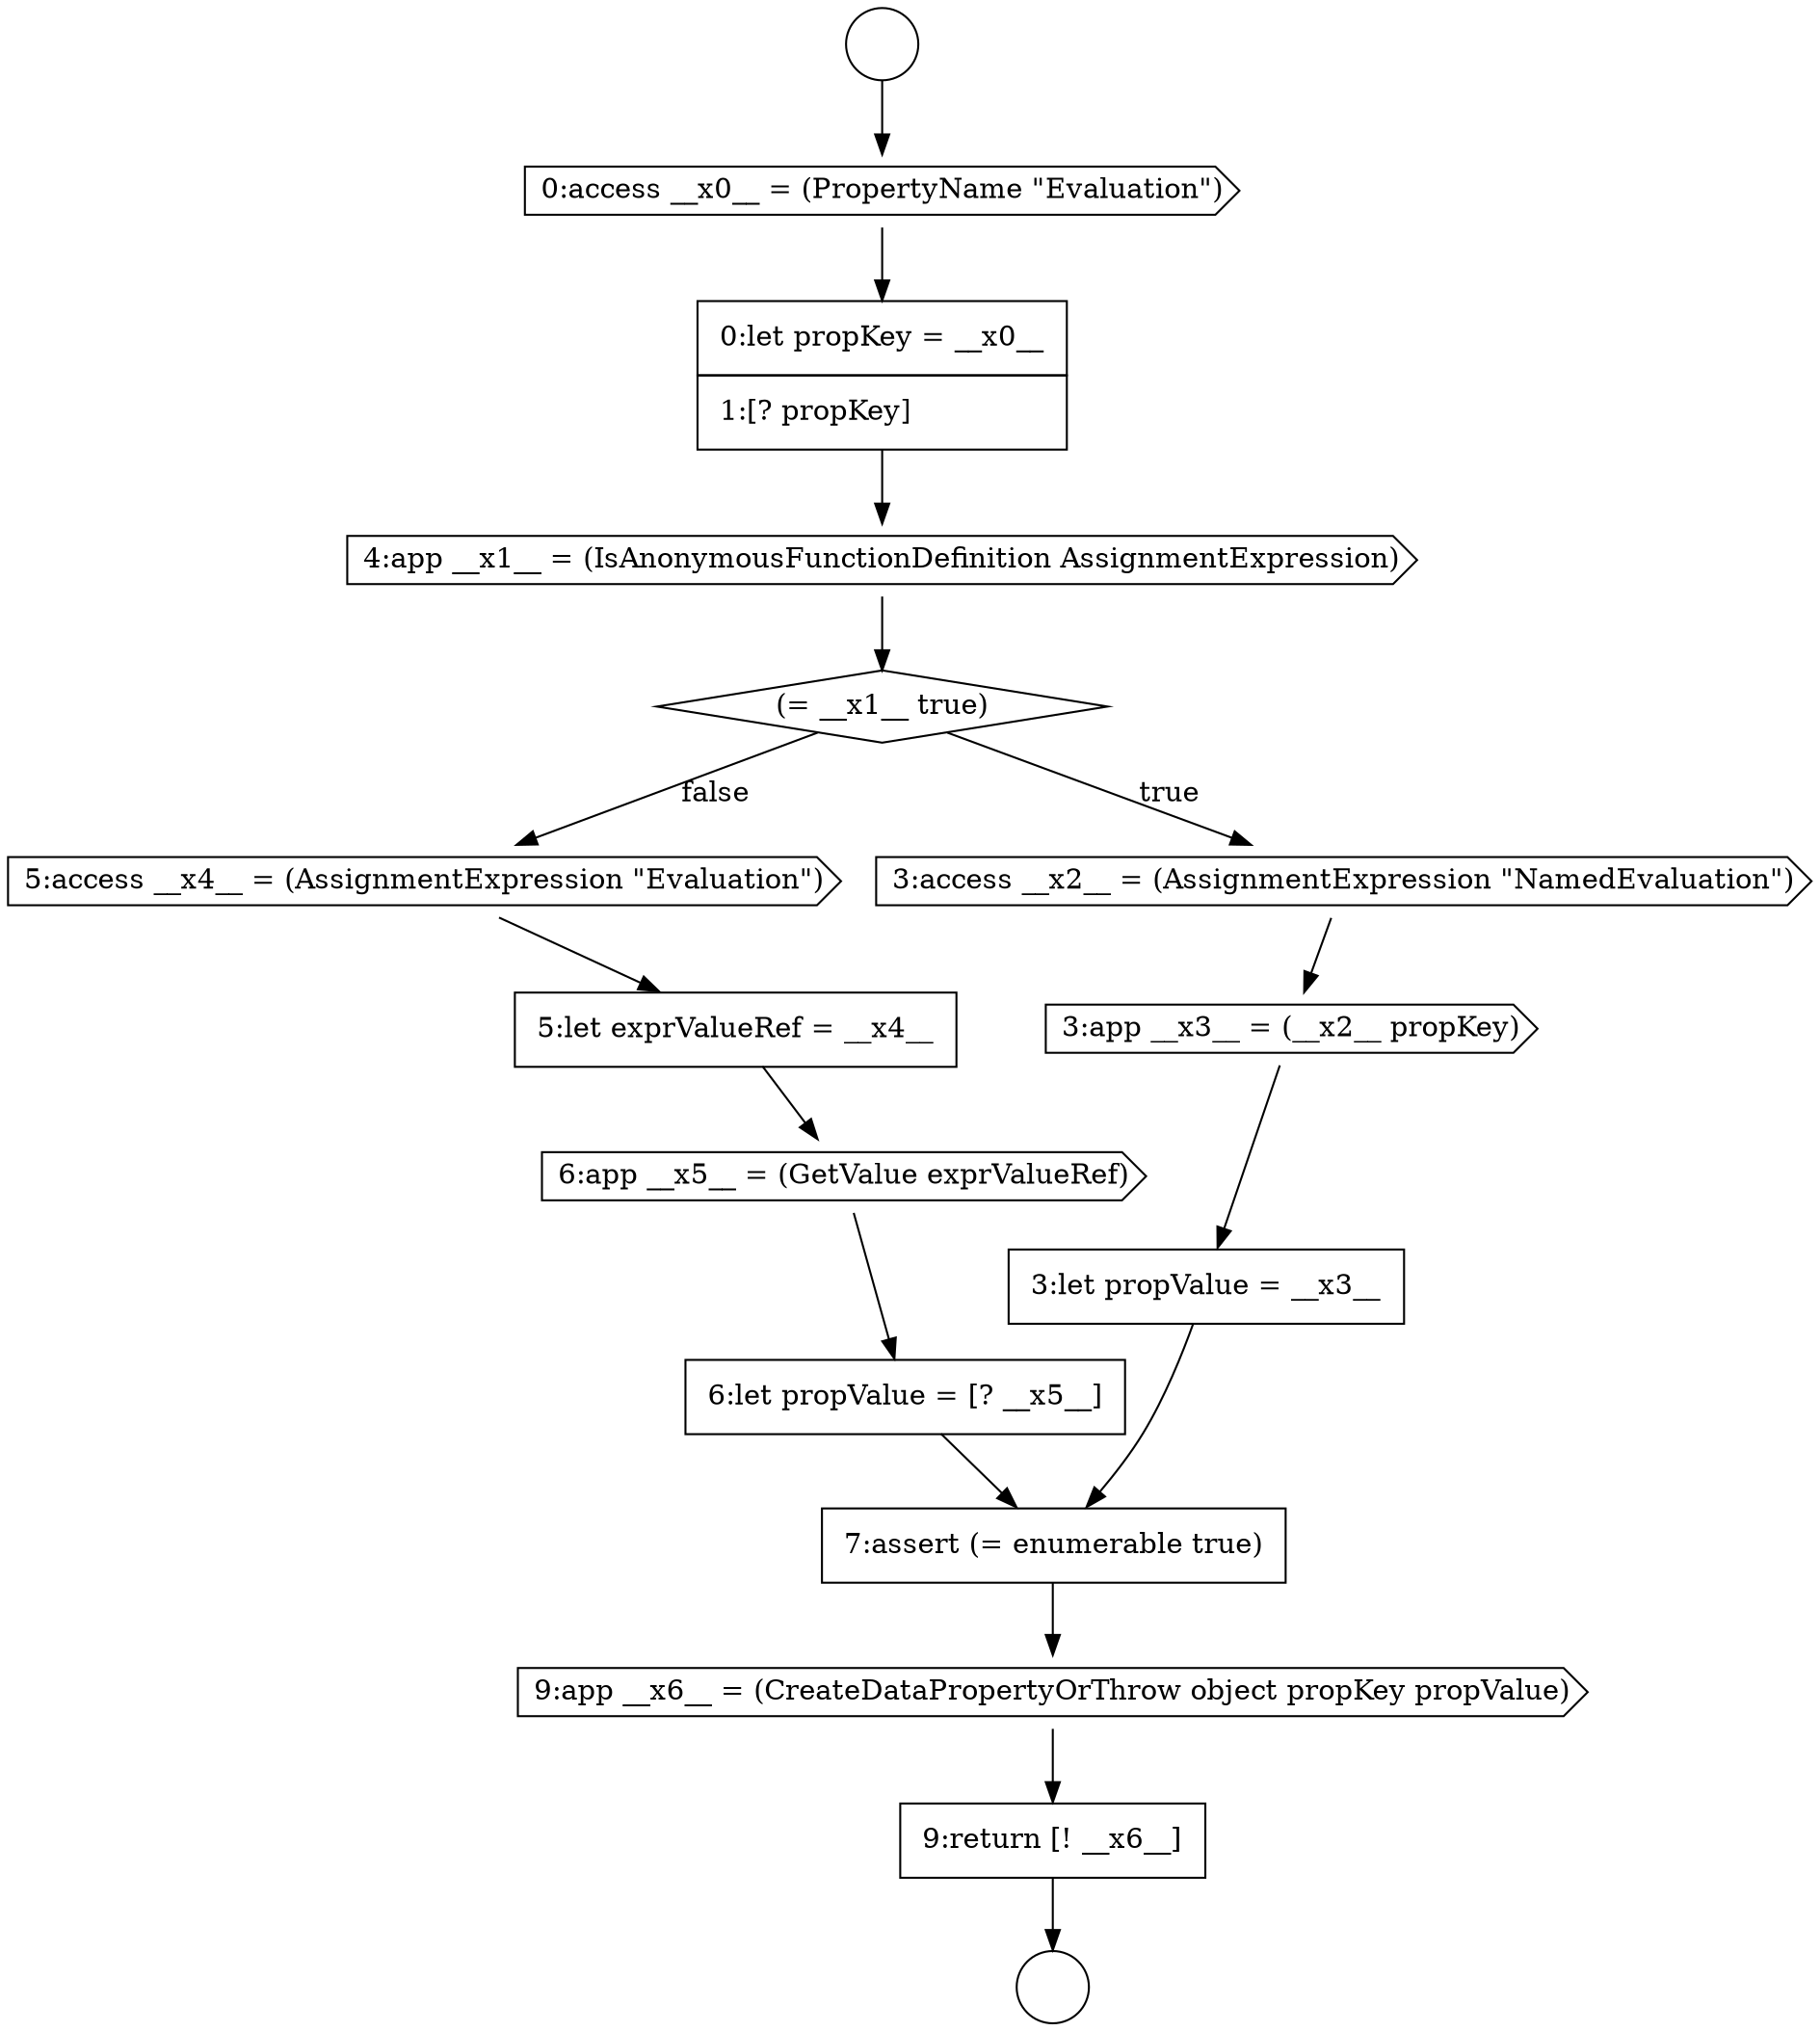 digraph {
  node4110 [shape=cds, label=<<font color="black">0:access __x0__ = (PropertyName &quot;Evaluation&quot;)</font>> color="black" fillcolor="white" style=filled]
  node4119 [shape=cds, label=<<font color="black">6:app __x5__ = (GetValue exprValueRef)</font>> color="black" fillcolor="white" style=filled]
  node4115 [shape=cds, label=<<font color="black">3:app __x3__ = (__x2__ propKey)</font>> color="black" fillcolor="white" style=filled]
  node4120 [shape=none, margin=0, label=<<font color="black">
    <table border="0" cellborder="1" cellspacing="0" cellpadding="10">
      <tr><td align="left">6:let propValue = [? __x5__]</td></tr>
    </table>
  </font>> color="black" fillcolor="white" style=filled]
  node4116 [shape=none, margin=0, label=<<font color="black">
    <table border="0" cellborder="1" cellspacing="0" cellpadding="10">
      <tr><td align="left">3:let propValue = __x3__</td></tr>
    </table>
  </font>> color="black" fillcolor="white" style=filled]
  node4122 [shape=cds, label=<<font color="black">9:app __x6__ = (CreateDataPropertyOrThrow object propKey propValue)</font>> color="black" fillcolor="white" style=filled]
  node4112 [shape=cds, label=<<font color="black">4:app __x1__ = (IsAnonymousFunctionDefinition AssignmentExpression)</font>> color="black" fillcolor="white" style=filled]
  node4113 [shape=diamond, label=<<font color="black">(= __x1__ true)</font>> color="black" fillcolor="white" style=filled]
  node4117 [shape=cds, label=<<font color="black">5:access __x4__ = (AssignmentExpression &quot;Evaluation&quot;)</font>> color="black" fillcolor="white" style=filled]
  node4111 [shape=none, margin=0, label=<<font color="black">
    <table border="0" cellborder="1" cellspacing="0" cellpadding="10">
      <tr><td align="left">0:let propKey = __x0__</td></tr>
      <tr><td align="left">1:[? propKey]</td></tr>
    </table>
  </font>> color="black" fillcolor="white" style=filled]
  node4121 [shape=none, margin=0, label=<<font color="black">
    <table border="0" cellborder="1" cellspacing="0" cellpadding="10">
      <tr><td align="left">7:assert (= enumerable true)</td></tr>
    </table>
  </font>> color="black" fillcolor="white" style=filled]
  node4114 [shape=cds, label=<<font color="black">3:access __x2__ = (AssignmentExpression &quot;NamedEvaluation&quot;)</font>> color="black" fillcolor="white" style=filled]
  node4118 [shape=none, margin=0, label=<<font color="black">
    <table border="0" cellborder="1" cellspacing="0" cellpadding="10">
      <tr><td align="left">5:let exprValueRef = __x4__</td></tr>
    </table>
  </font>> color="black" fillcolor="white" style=filled]
  node4123 [shape=none, margin=0, label=<<font color="black">
    <table border="0" cellborder="1" cellspacing="0" cellpadding="10">
      <tr><td align="left">9:return [! __x6__]</td></tr>
    </table>
  </font>> color="black" fillcolor="white" style=filled]
  node4108 [shape=circle label=" " color="black" fillcolor="white" style=filled]
  node4109 [shape=circle label=" " color="black" fillcolor="white" style=filled]
  node4120 -> node4121 [ color="black"]
  node4122 -> node4123 [ color="black"]
  node4121 -> node4122 [ color="black"]
  node4108 -> node4110 [ color="black"]
  node4115 -> node4116 [ color="black"]
  node4111 -> node4112 [ color="black"]
  node4113 -> node4114 [label=<<font color="black">true</font>> color="black"]
  node4113 -> node4117 [label=<<font color="black">false</font>> color="black"]
  node4117 -> node4118 [ color="black"]
  node4119 -> node4120 [ color="black"]
  node4123 -> node4109 [ color="black"]
  node4112 -> node4113 [ color="black"]
  node4118 -> node4119 [ color="black"]
  node4110 -> node4111 [ color="black"]
  node4114 -> node4115 [ color="black"]
  node4116 -> node4121 [ color="black"]
}
